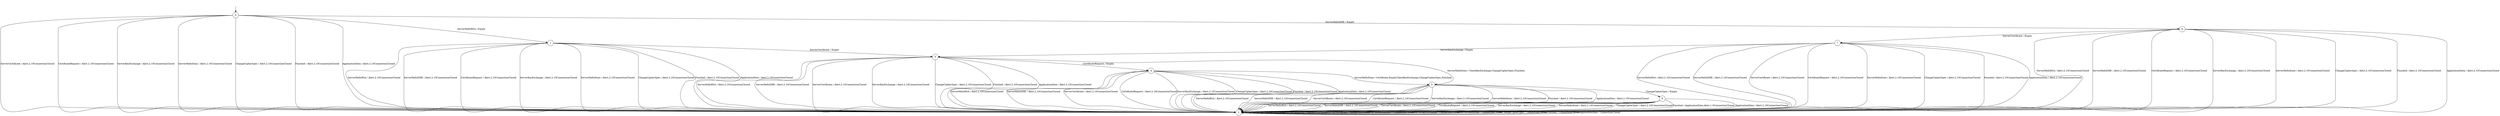 digraph g {
__start0 [label="" shape="none"];

	s0 [shape="circle" label="0"];
	s1 [shape="circle" label="1"];
	s2 [shape="circle" label="2"];
	s3 [shape="circle" label="3"];
	s4 [shape="circle" label="4"];
	s5 [shape="circle" label="5"];
	s6 [shape="circle" label="6"];
	s7 [shape="circle" label="7"];
	s8 [shape="circle" label="8"];
	s0 -> s1 [label="ServerHelloRSA / Empty"];
	s0 -> s8 [label="ServerHelloDHE / Empty"];
	s0 -> s2 [label="ServerCertificate / Alert,2.10ConnectionClosed"];
	s0 -> s2 [label="CertificateRequest / Alert,2.10ConnectionClosed"];
	s0 -> s2 [label="ServerKeyExchange / Alert,2.10ConnectionClosed"];
	s0 -> s2 [label="ServerHelloDone / Alert,2.10ConnectionClosed"];
	s0 -> s2 [label="ChangeCipherSpec / Alert,2.10ConnectionClosed"];
	s0 -> s2 [label="Finished / Alert,2.10ConnectionClosed"];
	s0 -> s2 [label="ApplicationData / Alert,2.10ConnectionClosed"];
	s1 -> s2 [label="ServerHelloRSA / Alert,2.10ConnectionClosed"];
	s1 -> s2 [label="ServerHelloDHE / Alert,2.10ConnectionClosed"];
	s1 -> s3 [label="ServerCertificate / Empty"];
	s1 -> s2 [label="CertificateRequest / Alert,2.10ConnectionClosed"];
	s1 -> s2 [label="ServerKeyExchange / Alert,2.10ConnectionClosed"];
	s1 -> s2 [label="ServerHelloDone / Alert,2.10ConnectionClosed"];
	s1 -> s2 [label="ChangeCipherSpec / Alert,2.10ConnectionClosed"];
	s1 -> s2 [label="Finished / Alert,2.10ConnectionClosed"];
	s1 -> s2 [label="ApplicationData / Alert,2.10ConnectionClosed"];
	s2 -> s2 [label="ServerHelloRSA / ConnectionClosed"];
	s2 -> s2 [label="ServerHelloDHE / ConnectionClosed"];
	s2 -> s2 [label="ServerCertificate / ConnectionClosed"];
	s2 -> s2 [label="CertificateRequest / ConnectionClosed"];
	s2 -> s2 [label="ServerKeyExchange / ConnectionClosed"];
	s2 -> s2 [label="ServerHelloDone / ConnectionClosed"];
	s2 -> s2 [label="ChangeCipherSpec / ConnectionClosed"];
	s2 -> s2 [label="Finished / ConnectionClosed"];
	s2 -> s2 [label="ApplicationData / ConnectionClosed"];
	s3 -> s2 [label="ServerHelloRSA / Alert,2.10ConnectionClosed"];
	s3 -> s2 [label="ServerHelloDHE / Alert,2.10ConnectionClosed"];
	s3 -> s2 [label="ServerCertificate / Alert,2.10ConnectionClosed"];
	s3 -> s4 [label="CertificateRequest / Empty"];
	s3 -> s2 [label="ServerKeyExchange / Alert,2.10ConnectionClosed"];
	s3 -> s5 [label="ServerHelloDone / ClientKeyExchange,ChangeCipherSpec,Finished,"];
	s3 -> s2 [label="ChangeCipherSpec / Alert,2.10ConnectionClosed"];
	s3 -> s2 [label="Finished / Alert,2.10ConnectionClosed"];
	s3 -> s2 [label="ApplicationData / Alert,2.10ConnectionClosed"];
	s4 -> s2 [label="ServerHelloRSA / Alert,2.10ConnectionClosed"];
	s4 -> s2 [label="ServerHelloDHE / Alert,2.10ConnectionClosed"];
	s4 -> s2 [label="ServerCertificate / Alert,2.10ConnectionClosed"];
	s4 -> s2 [label="CertificateRequest / Alert,2.10ConnectionClosed"];
	s4 -> s2 [label="ServerKeyExchange / Alert,2.10ConnectionClosed"];
	s4 -> s5 [label="ServerHelloDone / Certificate,EmptyClientKeyExchange,ChangeCipherSpec,Finished,"];
	s4 -> s2 [label="ChangeCipherSpec / Alert,2.10ConnectionClosed"];
	s4 -> s2 [label="Finished / Alert,2.10ConnectionClosed"];
	s4 -> s2 [label="ApplicationData / Alert,2.10ConnectionClosed"];
	s5 -> s2 [label="ServerHelloRSA / Alert,2.10ConnectionClosed"];
	s5 -> s2 [label="ServerHelloDHE / Alert,2.10ConnectionClosed"];
	s5 -> s2 [label="ServerCertificate / Alert,2.10ConnectionClosed"];
	s5 -> s2 [label="CertificateRequest / Alert,2.10ConnectionClosed"];
	s5 -> s2 [label="ServerKeyExchange / Alert,2.10ConnectionClosed"];
	s5 -> s2 [label="ServerHelloDone / Alert,2.10ConnectionClosed"];
	s5 -> s6 [label="ChangeCipherSpec / Empty"];
	s5 -> s2 [label="Finished / Alert,2.10ConnectionClosed"];
	s5 -> s2 [label="ApplicationData / Alert,2.10ConnectionClosed"];
	s6 -> s2 [label="ServerHelloRSA / Alert,2.10ConnectionClosed"];
	s6 -> s2 [label="ServerHelloDHE / Alert,2.10ConnectionClosed"];
	s6 -> s2 [label="ServerCertificate / Alert,2.10ConnectionClosed"];
	s6 -> s2 [label="CertificateRequest / Alert,2.10ConnectionClosed"];
	s6 -> s2 [label="ServerKeyExchange / Alert,2.10ConnectionClosed"];
	s6 -> s2 [label="ServerHelloDone / Alert,2.10ConnectionClosed"];
	s6 -> s2 [label="ChangeCipherSpec / Alert,2.10ConnectionClosed"];
	s6 -> s2 [label="Finished / ApplicationData,Alert,1.0ConnectionClosed"];
	s6 -> s2 [label="ApplicationData / Alert,2.10ConnectionClosed"];
	s7 -> s2 [label="ServerHelloRSA / Alert,2.10ConnectionClosed"];
	s7 -> s2 [label="ServerHelloDHE / Alert,2.10ConnectionClosed"];
	s7 -> s2 [label="ServerCertificate / Alert,2.10ConnectionClosed"];
	s7 -> s2 [label="CertificateRequest / Alert,2.10ConnectionClosed"];
	s7 -> s3 [label="ServerKeyExchange / Empty"];
	s7 -> s2 [label="ServerHelloDone / Alert,2.10ConnectionClosed"];
	s7 -> s2 [label="ChangeCipherSpec / Alert,2.10ConnectionClosed"];
	s7 -> s2 [label="Finished / Alert,2.10ConnectionClosed"];
	s7 -> s2 [label="ApplicationData / Alert,2.10ConnectionClosed"];
	s8 -> s2 [label="ServerHelloRSA / Alert,2.10ConnectionClosed"];
	s8 -> s2 [label="ServerHelloDHE / Alert,2.10ConnectionClosed"];
	s8 -> s7 [label="ServerCertificate / Empty"];
	s8 -> s2 [label="CertificateRequest / Alert,2.10ConnectionClosed"];
	s8 -> s2 [label="ServerKeyExchange / Alert,2.10ConnectionClosed"];
	s8 -> s2 [label="ServerHelloDone / Alert,2.10ConnectionClosed"];
	s8 -> s2 [label="ChangeCipherSpec / Alert,2.10ConnectionClosed"];
	s8 -> s2 [label="Finished / Alert,2.10ConnectionClosed"];
	s8 -> s2 [label="ApplicationData / Alert,2.10ConnectionClosed"];

__start0 -> s0;
}
